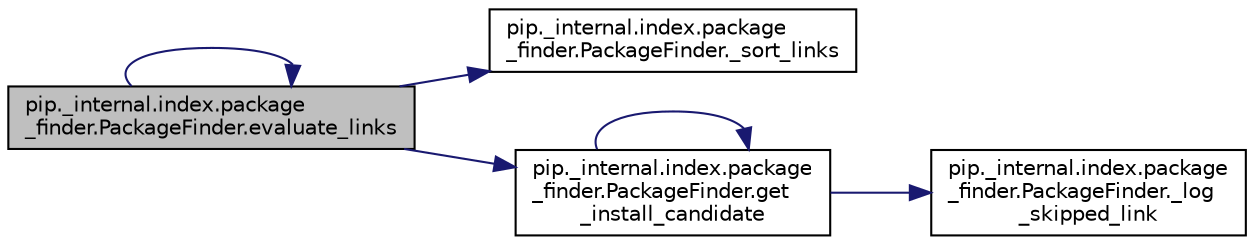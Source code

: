 digraph "pip._internal.index.package_finder.PackageFinder.evaluate_links"
{
 // LATEX_PDF_SIZE
  edge [fontname="Helvetica",fontsize="10",labelfontname="Helvetica",labelfontsize="10"];
  node [fontname="Helvetica",fontsize="10",shape=record];
  rankdir="LR";
  Node1 [label="pip._internal.index.package\l_finder.PackageFinder.evaluate_links",height=0.2,width=0.4,color="black", fillcolor="grey75", style="filled", fontcolor="black",tooltip=" "];
  Node1 -> Node2 [color="midnightblue",fontsize="10",style="solid",fontname="Helvetica"];
  Node2 [label="pip._internal.index.package\l_finder.PackageFinder._sort_links",height=0.2,width=0.4,color="black", fillcolor="white", style="filled",URL="$da/d3f/classpip_1_1__internal_1_1index_1_1package__finder_1_1_package_finder.html#a479074690805fd03f50054ccab01d94c",tooltip=" "];
  Node1 -> Node1 [color="midnightblue",fontsize="10",style="solid",fontname="Helvetica"];
  Node1 -> Node3 [color="midnightblue",fontsize="10",style="solid",fontname="Helvetica"];
  Node3 [label="pip._internal.index.package\l_finder.PackageFinder.get\l_install_candidate",height=0.2,width=0.4,color="black", fillcolor="white", style="filled",URL="$da/d3f/classpip_1_1__internal_1_1index_1_1package__finder_1_1_package_finder.html#ab9d9be97ac662fcb5616b8c687979cd0",tooltip=" "];
  Node3 -> Node4 [color="midnightblue",fontsize="10",style="solid",fontname="Helvetica"];
  Node4 [label="pip._internal.index.package\l_finder.PackageFinder._log\l_skipped_link",height=0.2,width=0.4,color="black", fillcolor="white", style="filled",URL="$da/d3f/classpip_1_1__internal_1_1index_1_1package__finder_1_1_package_finder.html#ad0b686264e392934ddd8d0b8b2bcf448",tooltip=" "];
  Node3 -> Node3 [color="midnightblue",fontsize="10",style="solid",fontname="Helvetica"];
}
